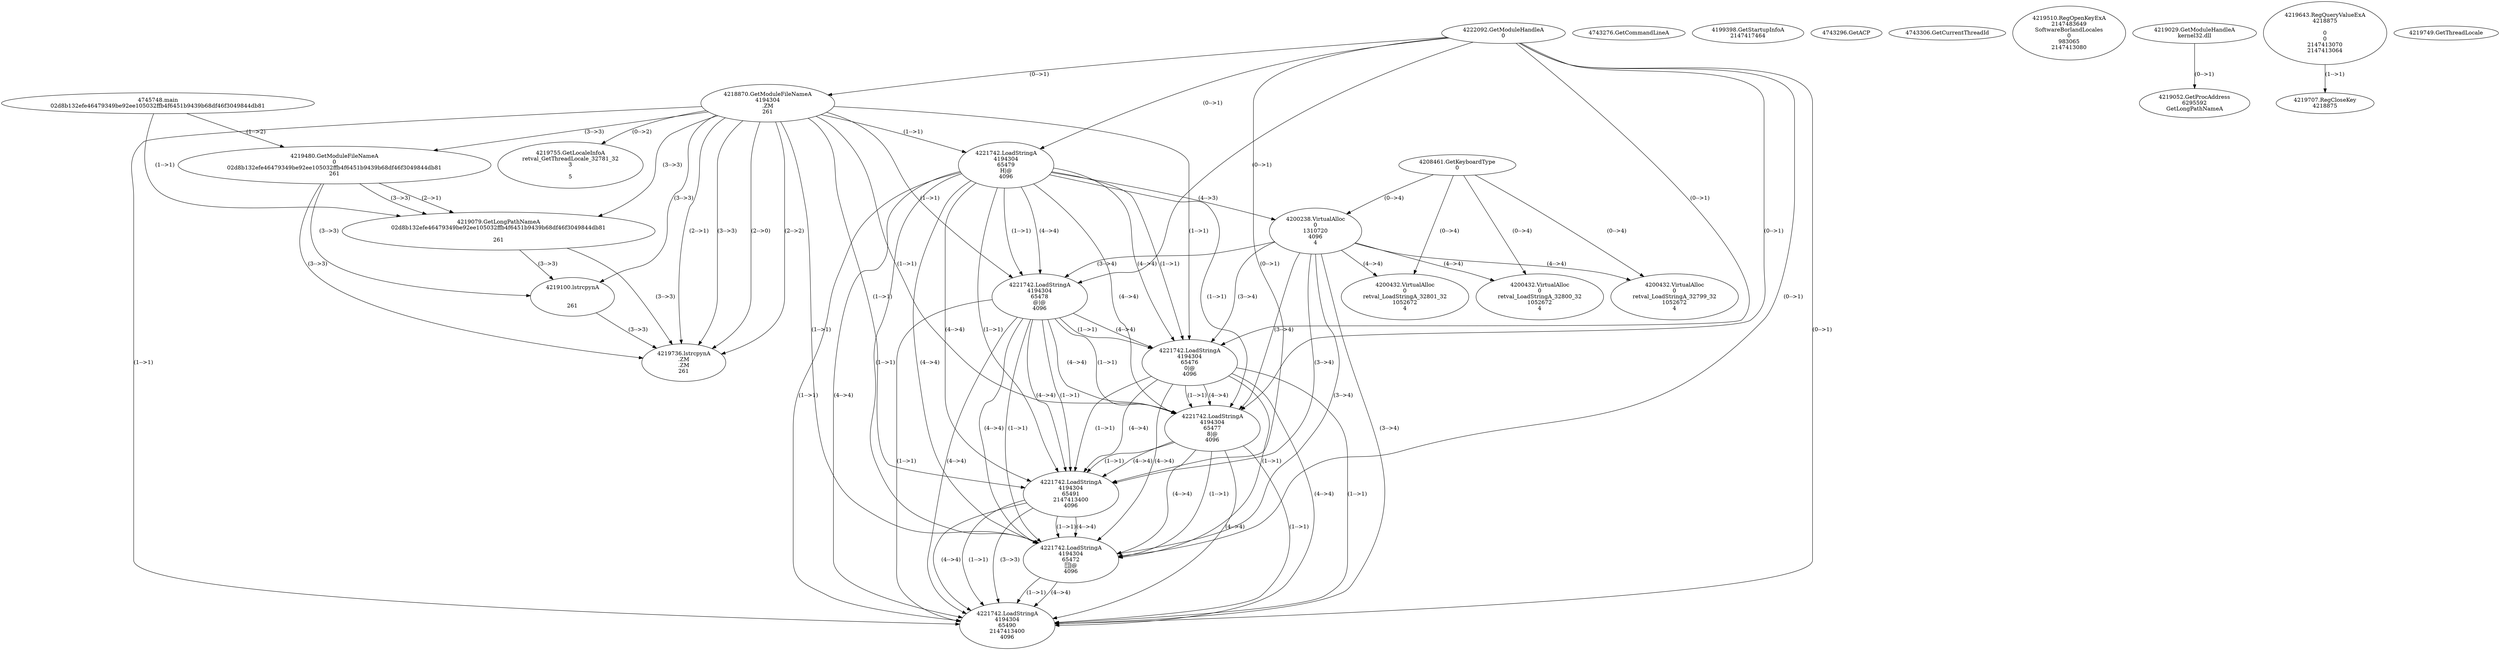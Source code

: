 // Global SCDG with merge call
digraph {
	0 [label="4745748.main
02d8b132efe46479349be92ee105032ffb4f6451b9439b68df46f3049844db81"]
	1 [label="4222092.GetModuleHandleA
0"]
	2 [label="4208461.GetKeyboardType
0"]
	3 [label="4743276.GetCommandLineA
"]
	4 [label="4199398.GetStartupInfoA
2147417464"]
	5 [label="4743296.GetACP
"]
	6 [label="4743306.GetCurrentThreadId
"]
	7 [label="4218870.GetModuleFileNameA
4194304
.ZM
261"]
	1 -> 7 [label="(0-->1)"]
	8 [label="4219480.GetModuleFileNameA
0
02d8b132efe46479349be92ee105032ffb4f6451b9439b68df46f3049844db81
261"]
	0 -> 8 [label="(1-->2)"]
	7 -> 8 [label="(3-->3)"]
	9 [label="4219510.RegOpenKeyExA
2147483649
Software\Borland\Locales
0
983065
2147413080"]
	10 [label="4219029.GetModuleHandleA
kernel32.dll"]
	11 [label="4219052.GetProcAddress
6295592
GetLongPathNameA"]
	10 -> 11 [label="(0-->1)"]
	12 [label="4219079.GetLongPathNameA
02d8b132efe46479349be92ee105032ffb4f6451b9439b68df46f3049844db81

261"]
	0 -> 12 [label="(1-->1)"]
	8 -> 12 [label="(2-->1)"]
	7 -> 12 [label="(3-->3)"]
	8 -> 12 [label="(3-->3)"]
	13 [label="4219100.lstrcpynA


261"]
	7 -> 13 [label="(3-->3)"]
	8 -> 13 [label="(3-->3)"]
	12 -> 13 [label="(3-->3)"]
	14 [label="4219643.RegQueryValueExA
4218875

0
0
2147413070
2147413064"]
	15 [label="4219707.RegCloseKey
4218875"]
	14 -> 15 [label="(1-->1)"]
	16 [label="4219736.lstrcpynA
.ZM
.ZM
261"]
	7 -> 16 [label="(2-->1)"]
	7 -> 16 [label="(2-->2)"]
	7 -> 16 [label="(3-->3)"]
	8 -> 16 [label="(3-->3)"]
	12 -> 16 [label="(3-->3)"]
	13 -> 16 [label="(3-->3)"]
	7 -> 16 [label="(2-->0)"]
	17 [label="4219749.GetThreadLocale
"]
	18 [label="4219755.GetLocaleInfoA
retval_GetThreadLocale_32781_32
3

5"]
	7 -> 18 [label="(0-->2)"]
	19 [label="4221742.LoadStringA
4194304
65479
H|@
4096"]
	1 -> 19 [label="(0-->1)"]
	7 -> 19 [label="(1-->1)"]
	20 [label="4200238.VirtualAlloc
0
1310720
4096
4"]
	19 -> 20 [label="(4-->3)"]
	2 -> 20 [label="(0-->4)"]
	21 [label="4221742.LoadStringA
4194304
65478
@|@
4096"]
	1 -> 21 [label="(0-->1)"]
	7 -> 21 [label="(1-->1)"]
	19 -> 21 [label="(1-->1)"]
	19 -> 21 [label="(4-->4)"]
	20 -> 21 [label="(3-->4)"]
	22 [label="4221742.LoadStringA
4194304
65476
0|@
4096"]
	1 -> 22 [label="(0-->1)"]
	7 -> 22 [label="(1-->1)"]
	19 -> 22 [label="(1-->1)"]
	21 -> 22 [label="(1-->1)"]
	19 -> 22 [label="(4-->4)"]
	20 -> 22 [label="(3-->4)"]
	21 -> 22 [label="(4-->4)"]
	23 [label="4221742.LoadStringA
4194304
65477
8|@
4096"]
	1 -> 23 [label="(0-->1)"]
	7 -> 23 [label="(1-->1)"]
	19 -> 23 [label="(1-->1)"]
	21 -> 23 [label="(1-->1)"]
	22 -> 23 [label="(1-->1)"]
	19 -> 23 [label="(4-->4)"]
	20 -> 23 [label="(3-->4)"]
	21 -> 23 [label="(4-->4)"]
	22 -> 23 [label="(4-->4)"]
	24 [label="4221742.LoadStringA
4194304
65491
2147413400
4096"]
	1 -> 24 [label="(0-->1)"]
	7 -> 24 [label="(1-->1)"]
	19 -> 24 [label="(1-->1)"]
	21 -> 24 [label="(1-->1)"]
	22 -> 24 [label="(1-->1)"]
	23 -> 24 [label="(1-->1)"]
	19 -> 24 [label="(4-->4)"]
	20 -> 24 [label="(3-->4)"]
	21 -> 24 [label="(4-->4)"]
	22 -> 24 [label="(4-->4)"]
	23 -> 24 [label="(4-->4)"]
	25 [label="4221742.LoadStringA
4194304
65472
|@
4096"]
	1 -> 25 [label="(0-->1)"]
	7 -> 25 [label="(1-->1)"]
	19 -> 25 [label="(1-->1)"]
	21 -> 25 [label="(1-->1)"]
	22 -> 25 [label="(1-->1)"]
	23 -> 25 [label="(1-->1)"]
	24 -> 25 [label="(1-->1)"]
	19 -> 25 [label="(4-->4)"]
	20 -> 25 [label="(3-->4)"]
	21 -> 25 [label="(4-->4)"]
	22 -> 25 [label="(4-->4)"]
	23 -> 25 [label="(4-->4)"]
	24 -> 25 [label="(4-->4)"]
	26 [label="4221742.LoadStringA
4194304
65490
2147413400
4096"]
	1 -> 26 [label="(0-->1)"]
	7 -> 26 [label="(1-->1)"]
	19 -> 26 [label="(1-->1)"]
	21 -> 26 [label="(1-->1)"]
	22 -> 26 [label="(1-->1)"]
	23 -> 26 [label="(1-->1)"]
	24 -> 26 [label="(1-->1)"]
	25 -> 26 [label="(1-->1)"]
	24 -> 26 [label="(3-->3)"]
	19 -> 26 [label="(4-->4)"]
	20 -> 26 [label="(3-->4)"]
	21 -> 26 [label="(4-->4)"]
	22 -> 26 [label="(4-->4)"]
	23 -> 26 [label="(4-->4)"]
	24 -> 26 [label="(4-->4)"]
	25 -> 26 [label="(4-->4)"]
	27 [label="4200432.VirtualAlloc
0
retval_LoadStringA_32801_32
1052672
4"]
	2 -> 27 [label="(0-->4)"]
	20 -> 27 [label="(4-->4)"]
	28 [label="4200432.VirtualAlloc
0
retval_LoadStringA_32800_32
1052672
4"]
	2 -> 28 [label="(0-->4)"]
	20 -> 28 [label="(4-->4)"]
	29 [label="4200432.VirtualAlloc
0
retval_LoadStringA_32799_32
1052672
4"]
	2 -> 29 [label="(0-->4)"]
	20 -> 29 [label="(4-->4)"]
}
